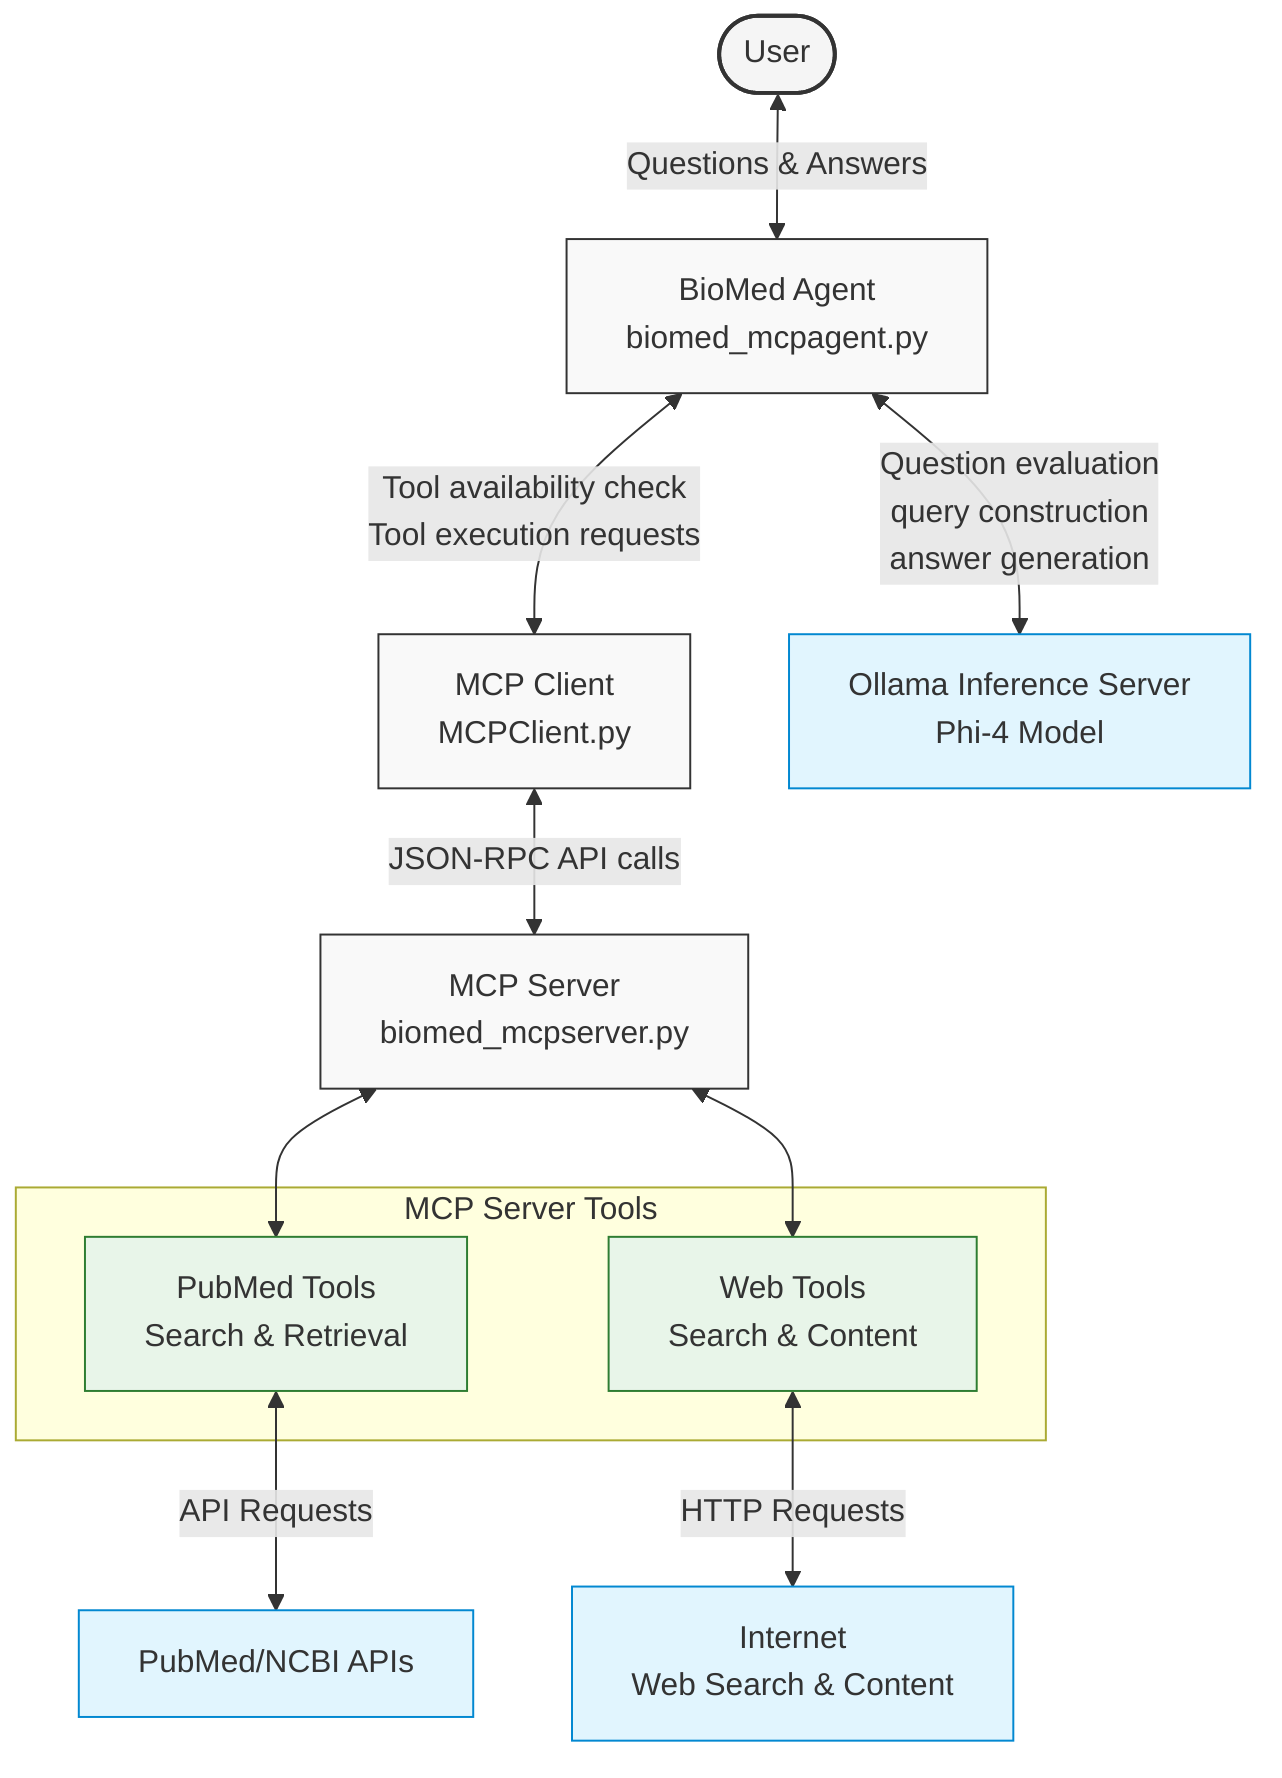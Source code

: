 flowchart TD
    User([User]) <--> |"Questions & Answers"| Agent[BioMed Agent\nbiomed_mcpagent.py]
    
    Agent <--> |"Tool availability check\nTool execution requests"| MCPClient[MCP Client\nMCPClient.py]
    Agent <--> |"Question evaluation\nquery construction\nanswer generation"| Ollama[Ollama Inference Server\nPhi-4 Model]
    
    MCPClient <--> |"JSON-RPC API calls"| MCPServer[MCP Server\nbiomed_mcpserver.py]
    
    subgraph "MCP Server Tools"
        PubMedTools[PubMed Tools\nSearch & Retrieval]
        WebTools[Web Tools\nSearch & Content]
    end
    
    MCPServer <--> PubMedTools
    MCPServer <--> WebTools
    
    PubMedTools <--> |"API Requests"| PubMedAPI[PubMed/NCBI APIs]
    WebTools <--> |"HTTP Requests"| Internet[Internet\nWeb Search & Content]
    
    %% Style definitions
    classDef component fill:#f9f9f9,stroke:#333,stroke-width:1px;
    classDef externalAPI fill:#e1f5fe,stroke:#0288d1,stroke-width:1px;
    classDef user fill:#f5f5f5,stroke:#333,stroke-width:2px;
    classDef tools fill:#e8f5e9,stroke:#2e7d32,stroke-width:1px;
    
    %% Apply styles
    class Agent,MCPClient,MCPServer component;
    class PubMedAPI,Internet externalAPI;
    class User user;
    class PubMedTools,WebTools tools;
    class Ollama externalAPI;